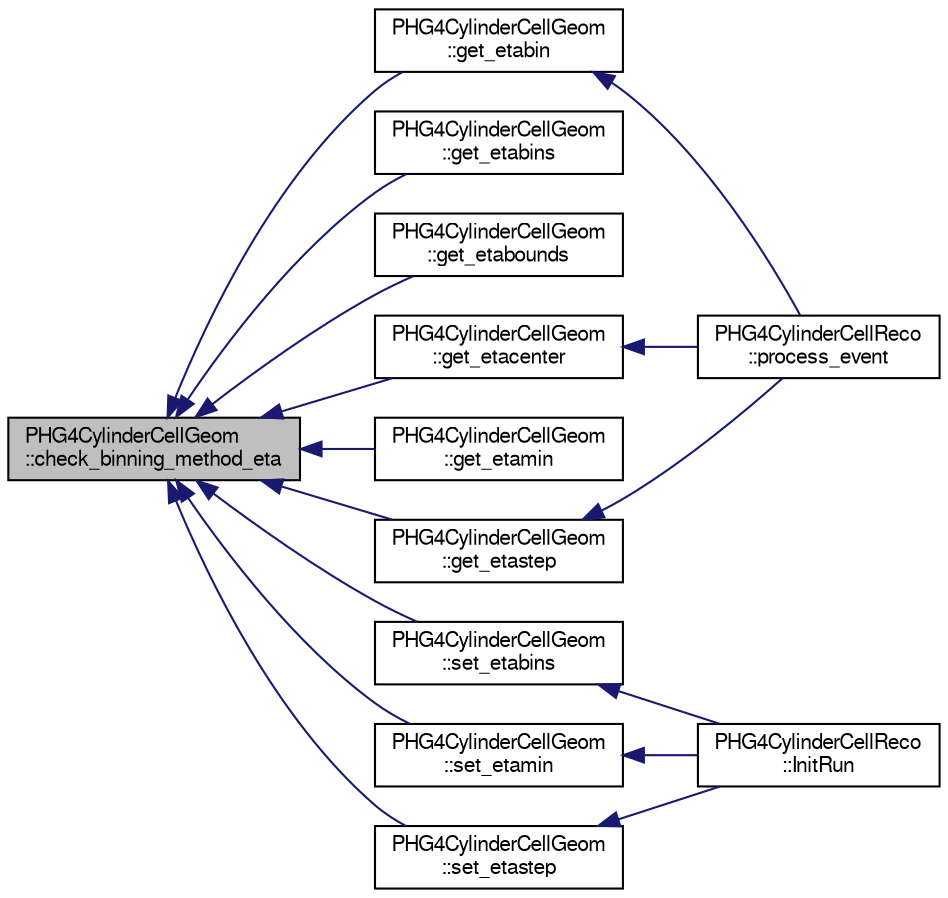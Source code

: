 digraph "PHG4CylinderCellGeom::check_binning_method_eta"
{
  bgcolor="transparent";
  edge [fontname="FreeSans",fontsize="10",labelfontname="FreeSans",labelfontsize="10"];
  node [fontname="FreeSans",fontsize="10",shape=record];
  rankdir="LR";
  Node1 [label="PHG4CylinderCellGeom\l::check_binning_method_eta",height=0.2,width=0.4,color="black", fillcolor="grey75", style="filled" fontcolor="black"];
  Node1 -> Node2 [dir="back",color="midnightblue",fontsize="10",style="solid",fontname="FreeSans"];
  Node2 [label="PHG4CylinderCellGeom\l::get_etabin",height=0.2,width=0.4,color="black",URL="$d9/d85/classPHG4CylinderCellGeom.html#a3a42d005f5b5351f25c9610399922efb"];
  Node2 -> Node3 [dir="back",color="midnightblue",fontsize="10",style="solid",fontname="FreeSans"];
  Node3 [label="PHG4CylinderCellReco\l::process_event",height=0.2,width=0.4,color="black",URL="$d5/dd0/classPHG4CylinderCellReco.html#acd9297cbac172c726c8da55f875a824a",tooltip="event processing "];
  Node1 -> Node4 [dir="back",color="midnightblue",fontsize="10",style="solid",fontname="FreeSans"];
  Node4 [label="PHG4CylinderCellGeom\l::get_etabins",height=0.2,width=0.4,color="black",URL="$d9/d85/classPHG4CylinderCellGeom.html#a44e60a931f29f71c8aad783b7ced95e1"];
  Node1 -> Node5 [dir="back",color="midnightblue",fontsize="10",style="solid",fontname="FreeSans"];
  Node5 [label="PHG4CylinderCellGeom\l::get_etabounds",height=0.2,width=0.4,color="black",URL="$d9/d85/classPHG4CylinderCellGeom.html#aeeb750d8a31b9ae115d490664a94bd6d"];
  Node1 -> Node6 [dir="back",color="midnightblue",fontsize="10",style="solid",fontname="FreeSans"];
  Node6 [label="PHG4CylinderCellGeom\l::get_etacenter",height=0.2,width=0.4,color="black",URL="$d9/d85/classPHG4CylinderCellGeom.html#a1b95fc81c08ed3f7957271ce770073ae"];
  Node6 -> Node3 [dir="back",color="midnightblue",fontsize="10",style="solid",fontname="FreeSans"];
  Node1 -> Node7 [dir="back",color="midnightblue",fontsize="10",style="solid",fontname="FreeSans"];
  Node7 [label="PHG4CylinderCellGeom\l::get_etamin",height=0.2,width=0.4,color="black",URL="$d9/d85/classPHG4CylinderCellGeom.html#a23f2d2531aabc3b91102ff5fe14ec57a"];
  Node1 -> Node8 [dir="back",color="midnightblue",fontsize="10",style="solid",fontname="FreeSans"];
  Node8 [label="PHG4CylinderCellGeom\l::get_etastep",height=0.2,width=0.4,color="black",URL="$d9/d85/classPHG4CylinderCellGeom.html#ac207fb64f9e9cdca75345e822bcef418"];
  Node8 -> Node3 [dir="back",color="midnightblue",fontsize="10",style="solid",fontname="FreeSans"];
  Node1 -> Node9 [dir="back",color="midnightblue",fontsize="10",style="solid",fontname="FreeSans"];
  Node9 [label="PHG4CylinderCellGeom\l::set_etabins",height=0.2,width=0.4,color="black",URL="$d9/d85/classPHG4CylinderCellGeom.html#acbf898352fa37d7e614ac00011ade28b"];
  Node9 -> Node10 [dir="back",color="midnightblue",fontsize="10",style="solid",fontname="FreeSans"];
  Node10 [label="PHG4CylinderCellReco\l::InitRun",height=0.2,width=0.4,color="black",URL="$d5/dd0/classPHG4CylinderCellReco.html#ada869396a39d11561fcbb85572446310",tooltip="module initialization "];
  Node1 -> Node11 [dir="back",color="midnightblue",fontsize="10",style="solid",fontname="FreeSans"];
  Node11 [label="PHG4CylinderCellGeom\l::set_etamin",height=0.2,width=0.4,color="black",URL="$d9/d85/classPHG4CylinderCellGeom.html#a4932a1e80ba4c228b5d068626234aaee"];
  Node11 -> Node10 [dir="back",color="midnightblue",fontsize="10",style="solid",fontname="FreeSans"];
  Node1 -> Node12 [dir="back",color="midnightblue",fontsize="10",style="solid",fontname="FreeSans"];
  Node12 [label="PHG4CylinderCellGeom\l::set_etastep",height=0.2,width=0.4,color="black",URL="$d9/d85/classPHG4CylinderCellGeom.html#a1b75c9215d5165108e8abc055380f617"];
  Node12 -> Node10 [dir="back",color="midnightblue",fontsize="10",style="solid",fontname="FreeSans"];
}
